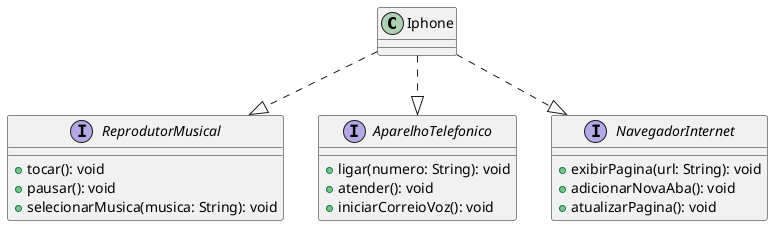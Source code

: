 @startuml
top to bottom direction

class Iphone

interface ReprodutorMusical {
    + tocar(): void
    + pausar(): void
    + selecionarMusica(musica: String): void
}

interface AparelhoTelefonico {
    + ligar(numero: String): void
    + atender(): void
    + iniciarCorreioVoz(): void
}

interface NavegadorInternet {
    + exibirPagina(url: String): void
    + adicionarNovaAba(): void
    + atualizarPagina(): void
}

Iphone ..|> ReprodutorMusical
Iphone ..|> AparelhoTelefonico
Iphone ..|> NavegadorInternet

@enduml